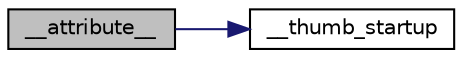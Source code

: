 digraph "__attribute__"
{
  edge [fontname="Helvetica",fontsize="10",labelfontname="Helvetica",labelfontsize="10"];
  node [fontname="Helvetica",fontsize="10",shape=record];
  rankdir="LR";
  Node1 [label="__attribute__",height=0.2,width=0.4,color="black", fillcolor="grey75", style="filled", fontcolor="black"];
  Node1 -> Node2 [color="midnightblue",fontsize="10",style="solid",fontname="Helvetica"];
  Node2 [label="__thumb_startup",height=0.2,width=0.4,color="black", fillcolor="white", style="filled",URL="$group___vectors__module.html#ga1291096ffdfeb4d928a6020b5e9a8ccc"];
}

